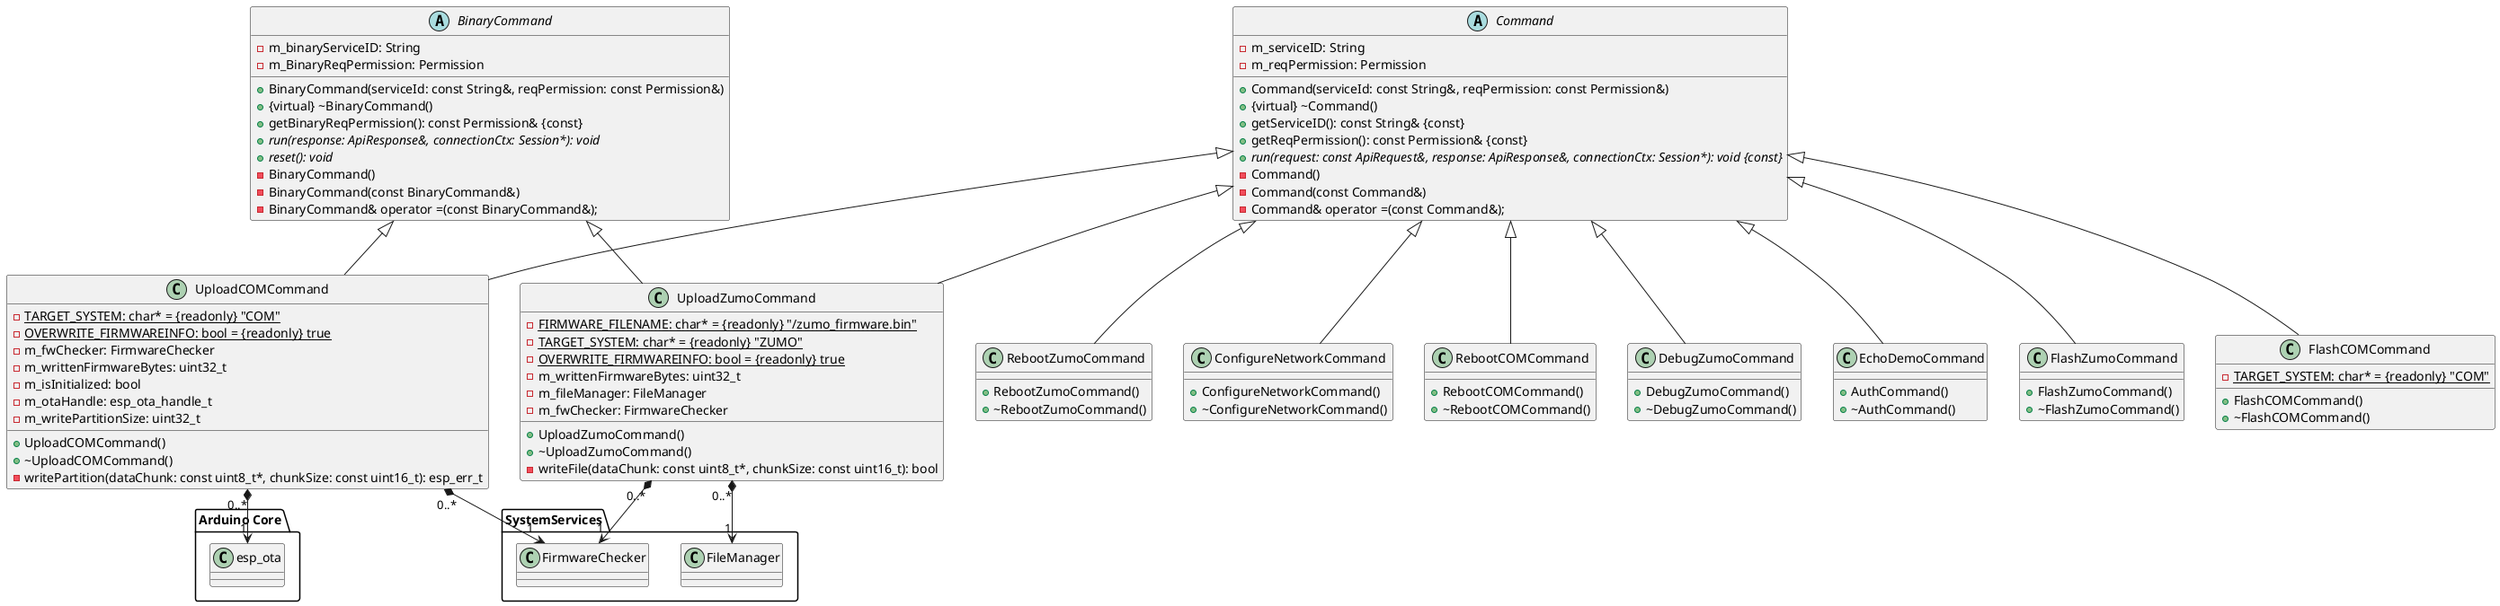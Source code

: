 @startuml


package SystemServices
{
    class FirmwareChecker
    class FileManager
}

package "Arduino Core"
{
    class esp_ota
}

abstract class Command
{
    - m_serviceID: String
    - m_reqPermission: Permission
    + Command(serviceId: const String&, reqPermission: const Permission&)
    + {virtual} ~Command()
    + getServiceID(): const String& {const}
    + getReqPermission(): const Permission& {const}
    + {abstract} run(request: const ApiRequest&, response: ApiResponse&, connectionCtx: Session*): void {const}
    - Command()
    - Command(const Command&)
    - Command& operator =(const Command&);
}

abstract class BinaryCommand
{
    - m_binaryServiceID: String
    - m_BinaryReqPermission: Permission
    + BinaryCommand(serviceId: const String&, reqPermission: const Permission&)
    + {virtual} ~BinaryCommand()
    + getBinaryReqPermission(): const Permission& {const}
    + {abstract} run(response: ApiResponse&, connectionCtx: Session*): void
    + {abstract} reset(): void
    - BinaryCommand()
    - BinaryCommand(const BinaryCommand&)
    - BinaryCommand& operator =(const BinaryCommand&);
}

class EchoDemoCommand
{
    + AuthCommand()
    + ~AuthCommand()
}
Command <|-down-EchoDemoCommand

class UploadZumoCommand
{
    - {static} FIRMWARE_FILENAME: char* = {readonly} "/zumo_firmware.bin"
    - {static} TARGET_SYSTEM: char* = {readonly} "ZUMO"
    - {static} OVERWRITE_FIRMWAREINFO: bool = {readonly} true
    - m_writtenFirmwareBytes: uint32_t
    - m_fileManager: FileManager
    - m_fwChecker: FirmwareChecker
    + UploadZumoCommand()
    + ~UploadZumoCommand()
    - writeFile(dataChunk: const uint8_t*, chunkSize: const uint16_t): bool
}
Command <|-down-UploadZumoCommand
BinaryCommand <|-down-UploadZumoCommand
UploadZumoCommand "0..*" *--> "1" FileManager
UploadZumoCommand "0..*" *--> "1" FirmwareChecker

class FlashZumoCommand
{
    + FlashZumoCommand()
    + ~FlashZumoCommand()
}
Command <|-down-FlashZumoCommand


class UploadCOMCommand
{
    - {static} TARGET_SYSTEM: char* = {readonly} "COM"
    - {static} OVERWRITE_FIRMWAREINFO: bool = {readonly} true
    - m_fwChecker: FirmwareChecker
    - m_writtenFirmwareBytes: uint32_t
    - m_isInitialized: bool
    - m_otaHandle: esp_ota_handle_t
    - m_writePartitionSize: uint32_t
    + UploadCOMCommand()
    + ~UploadCOMCommand()
    - writePartition(dataChunk: const uint8_t*, chunkSize: const uint16_t): esp_err_t
}
Command <|-down-UploadCOMCommand
BinaryCommand <|-down-UploadCOMCommand
UploadCOMCommand "0..*" *--> "1" FirmwareChecker
UploadCOMCommand "0..*" *--> "1" esp_ota

class FlashCOMCommand
{
    - {static} TARGET_SYSTEM: char* = {readonly} "COM"
    + FlashCOMCommand()
    + ~FlashCOMCommand()
}
Command <|-down-FlashCOMCommand

class RebootZumoCommand
{
    + RebootZumoCommand()
    + ~RebootZumoCommand()

}
Command <|-down-RebootZumoCommand

class ConfigureNetworkCommand
{
    + ConfigureNetworkCommand()
    + ~ConfigureNetworkCommand()
}
Command <|-down-ConfigureNetworkCommand

class RebootCOMCommand
{
    + RebootCOMCommand()
    + ~RebootCOMCommand()
}
Command <|-down-RebootCOMCommand

class DebugZumoCommand
{
    + DebugZumoCommand()
    + ~DebugZumoCommand()
}
Command <|-down-DebugZumoCommand

@enduml
